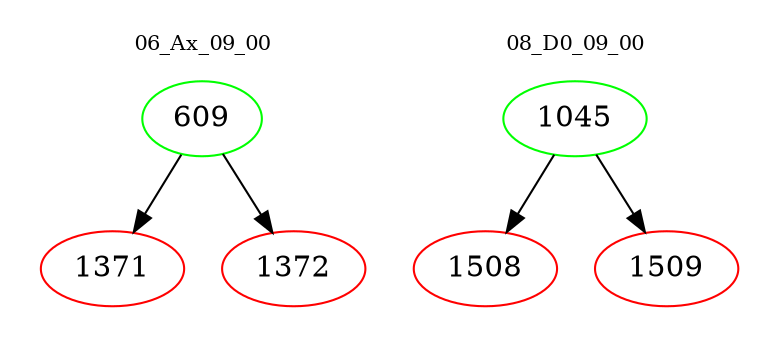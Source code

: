 digraph{
subgraph cluster_0 {
color = white
label = "06_Ax_09_00";
fontsize=10;
T0_609 [label="609", color="green"]
T0_609 -> T0_1371 [color="black"]
T0_1371 [label="1371", color="red"]
T0_609 -> T0_1372 [color="black"]
T0_1372 [label="1372", color="red"]
}
subgraph cluster_1 {
color = white
label = "08_D0_09_00";
fontsize=10;
T1_1045 [label="1045", color="green"]
T1_1045 -> T1_1508 [color="black"]
T1_1508 [label="1508", color="red"]
T1_1045 -> T1_1509 [color="black"]
T1_1509 [label="1509", color="red"]
}
}
